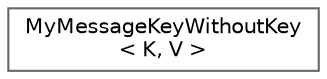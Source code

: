 digraph "类继承关系图"
{
 // LATEX_PDF_SIZE
  bgcolor="transparent";
  edge [fontname=Helvetica,fontsize=10,labelfontname=Helvetica,labelfontsize=10];
  node [fontname=Helvetica,fontsize=10,shape=box,height=0.2,width=0.4];
  rankdir="LR";
  Node0 [id="Node000000",label="MyMessageKeyWithoutKey\l\< K, V \>",height=0.2,width=0.4,color="grey40", fillcolor="white", style="filled",URL="$struct_my_message_key_without_key.html",tooltip=" "];
}
